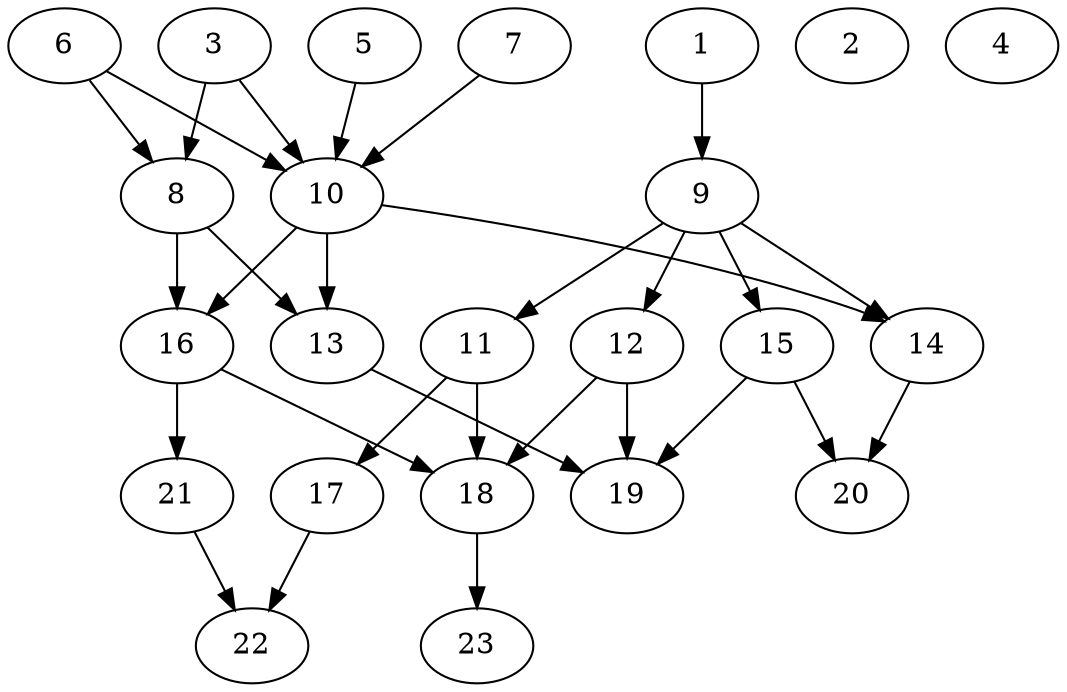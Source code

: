 // DAG (tier=2-normal, mode=compute, n=23, ccr=0.392, fat=0.605, density=0.484, regular=0.437, jump=0.194, mindata=524288, maxdata=8388608)
// DAG automatically generated by daggen at Sun Aug 24 16:33:33 2025
// /home/ermia/Project/Environments/daggen/bin/daggen --dot --ccr 0.392 --fat 0.605 --regular 0.437 --density 0.484 --jump 0.194 --mindata 524288 --maxdata 8388608 -n 23 
digraph G {
  1 [size="127540418425699", alpha="0.12", expect_size="63770209212849"]
  1 -> 9 [size ="2216236679168"]
  2 [size="13057508092931590", alpha="0.18", expect_size="6528754046465795"]
  3 [size="718710031633510", alpha="0.04", expect_size="359355015816755"]
  3 -> 8 [size ="56097943584768"]
  3 -> 10 [size ="56097943584768"]
  4 [size="20027208956790177792", alpha="0.15", expect_size="10013604478395088896"]
  5 [size="5656497698635776000", alpha="0.02", expect_size="2828248849317888000"]
  5 -> 10 [size ="25397349580800"]
  6 [size="25721831371932568", alpha="0.04", expect_size="12860915685966284"]
  6 -> 8 [size ="49901488570368"]
  6 -> 10 [size ="49901488570368"]
  7 [size="1337440445989010", alpha="0.06", expect_size="668720222994505"]
  7 -> 10 [size ="23619669327872"]
  8 [size="150319698869470432", alpha="0.09", expect_size="75159849434735216"]
  8 -> 13 [size ="125116457418752"]
  8 -> 16 [size ="125116457418752"]
  9 [size="12877668700290809856", alpha="0.06", expect_size="6438834350145404928"]
  9 -> 11 [size ="43952287776768"]
  9 -> 12 [size ="43952287776768"]
  9 -> 14 [size ="43952287776768"]
  9 -> 15 [size ="43952287776768"]
  10 [size="486735135757165696", alpha="0.19", expect_size="243367567878582848"]
  10 -> 13 [size ="275710803443712"]
  10 -> 14 [size ="275710803443712"]
  10 -> 16 [size ="275710803443712"]
  11 [size="9599631669944536", alpha="0.18", expect_size="4799815834972268"]
  11 -> 17 [size ="249894652608512"]
  11 -> 18 [size ="249894652608512"]
  12 [size="3481495766701015", alpha="0.12", expect_size="1740747883350507"]
  12 -> 18 [size ="122217731981312"]
  12 -> 19 [size ="122217731981312"]
  13 [size="12022520810494190", alpha="0.17", expect_size="6011260405247095"]
  13 -> 19 [size ="225956383948800"]
  14 [size="11675929659066762", alpha="0.01", expect_size="5837964829533381"]
  14 -> 20 [size ="444216463327232"]
  15 [size="89766177908754512", alpha="0.13", expect_size="44883088954377256"]
  15 -> 19 [size ="33823404326912"]
  15 -> 20 [size ="33823404326912"]
  16 [size="4707302607352458", alpha="0.11", expect_size="2353651303676229"]
  16 -> 18 [size ="79267949969408"]
  16 -> 21 [size ="79267949969408"]
  17 [size="517227804681836691456", alpha="0.13", expect_size="258613902340918345728"]
  17 -> 22 [size ="515479298899968"]
  18 [size="106524502738962640", alpha="0.06", expect_size="53262251369481320"]
  18 -> 23 [size ="249711546073088"]
  19 [size="125629854961163567104", alpha="0.00", expect_size="62814927480581783552"]
  20 [size="37613332372047560", alpha="0.14", expect_size="18806666186023780"]
  21 [size="6684396817447670", alpha="0.11", expect_size="3342198408723835"]
  21 -> 22 [size ="278894003355648"]
  22 [size="10084678647651394", alpha="0.16", expect_size="5042339323825697"]
  23 [size="14886620454485540", alpha="0.19", expect_size="7443310227242770"]
}